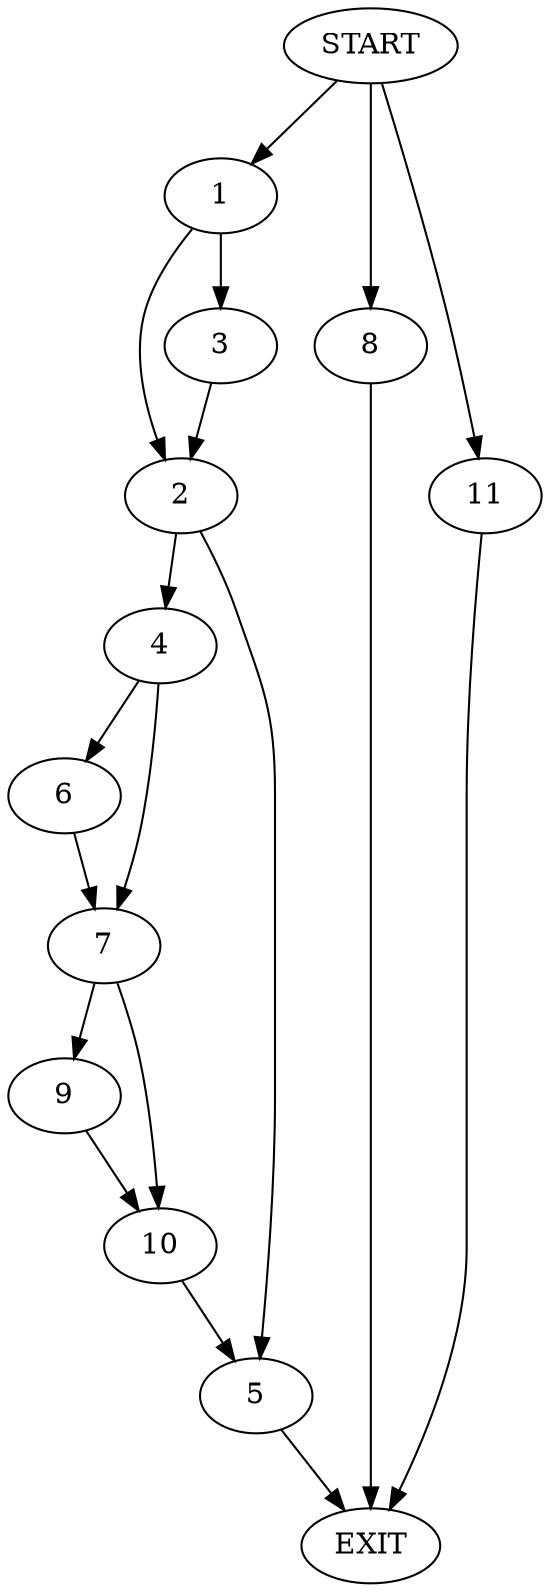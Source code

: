 digraph {
0 [label="START"]
12 [label="EXIT"]
0 -> 1
1 -> 2
1 -> 3
3 -> 2
2 -> 4
2 -> 5
4 -> 6
4 -> 7
5 -> 12
0 -> 8
8 -> 12
7 -> 9
7 -> 10
6 -> 7
9 -> 10
10 -> 5
0 -> 11
11 -> 12
}
